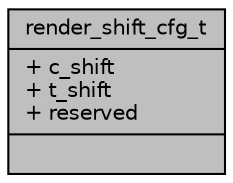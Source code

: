 digraph "render_shift_cfg_t"
{
 // INTERACTIVE_SVG=YES
 // LATEX_PDF_SIZE
  bgcolor="transparent";
  edge [fontname="Helvetica",fontsize="10",labelfontname="Helvetica",labelfontsize="10"];
  node [fontname="Helvetica",fontsize="10",shape=record];
  Node1 [label="{render_shift_cfg_t\n|+ c_shift\l+ t_shift\l+ reserved\l|}",height=0.2,width=0.4,color="black", fillcolor="grey75", style="filled", fontcolor="black",tooltip="The configuration of render shift."];
}
